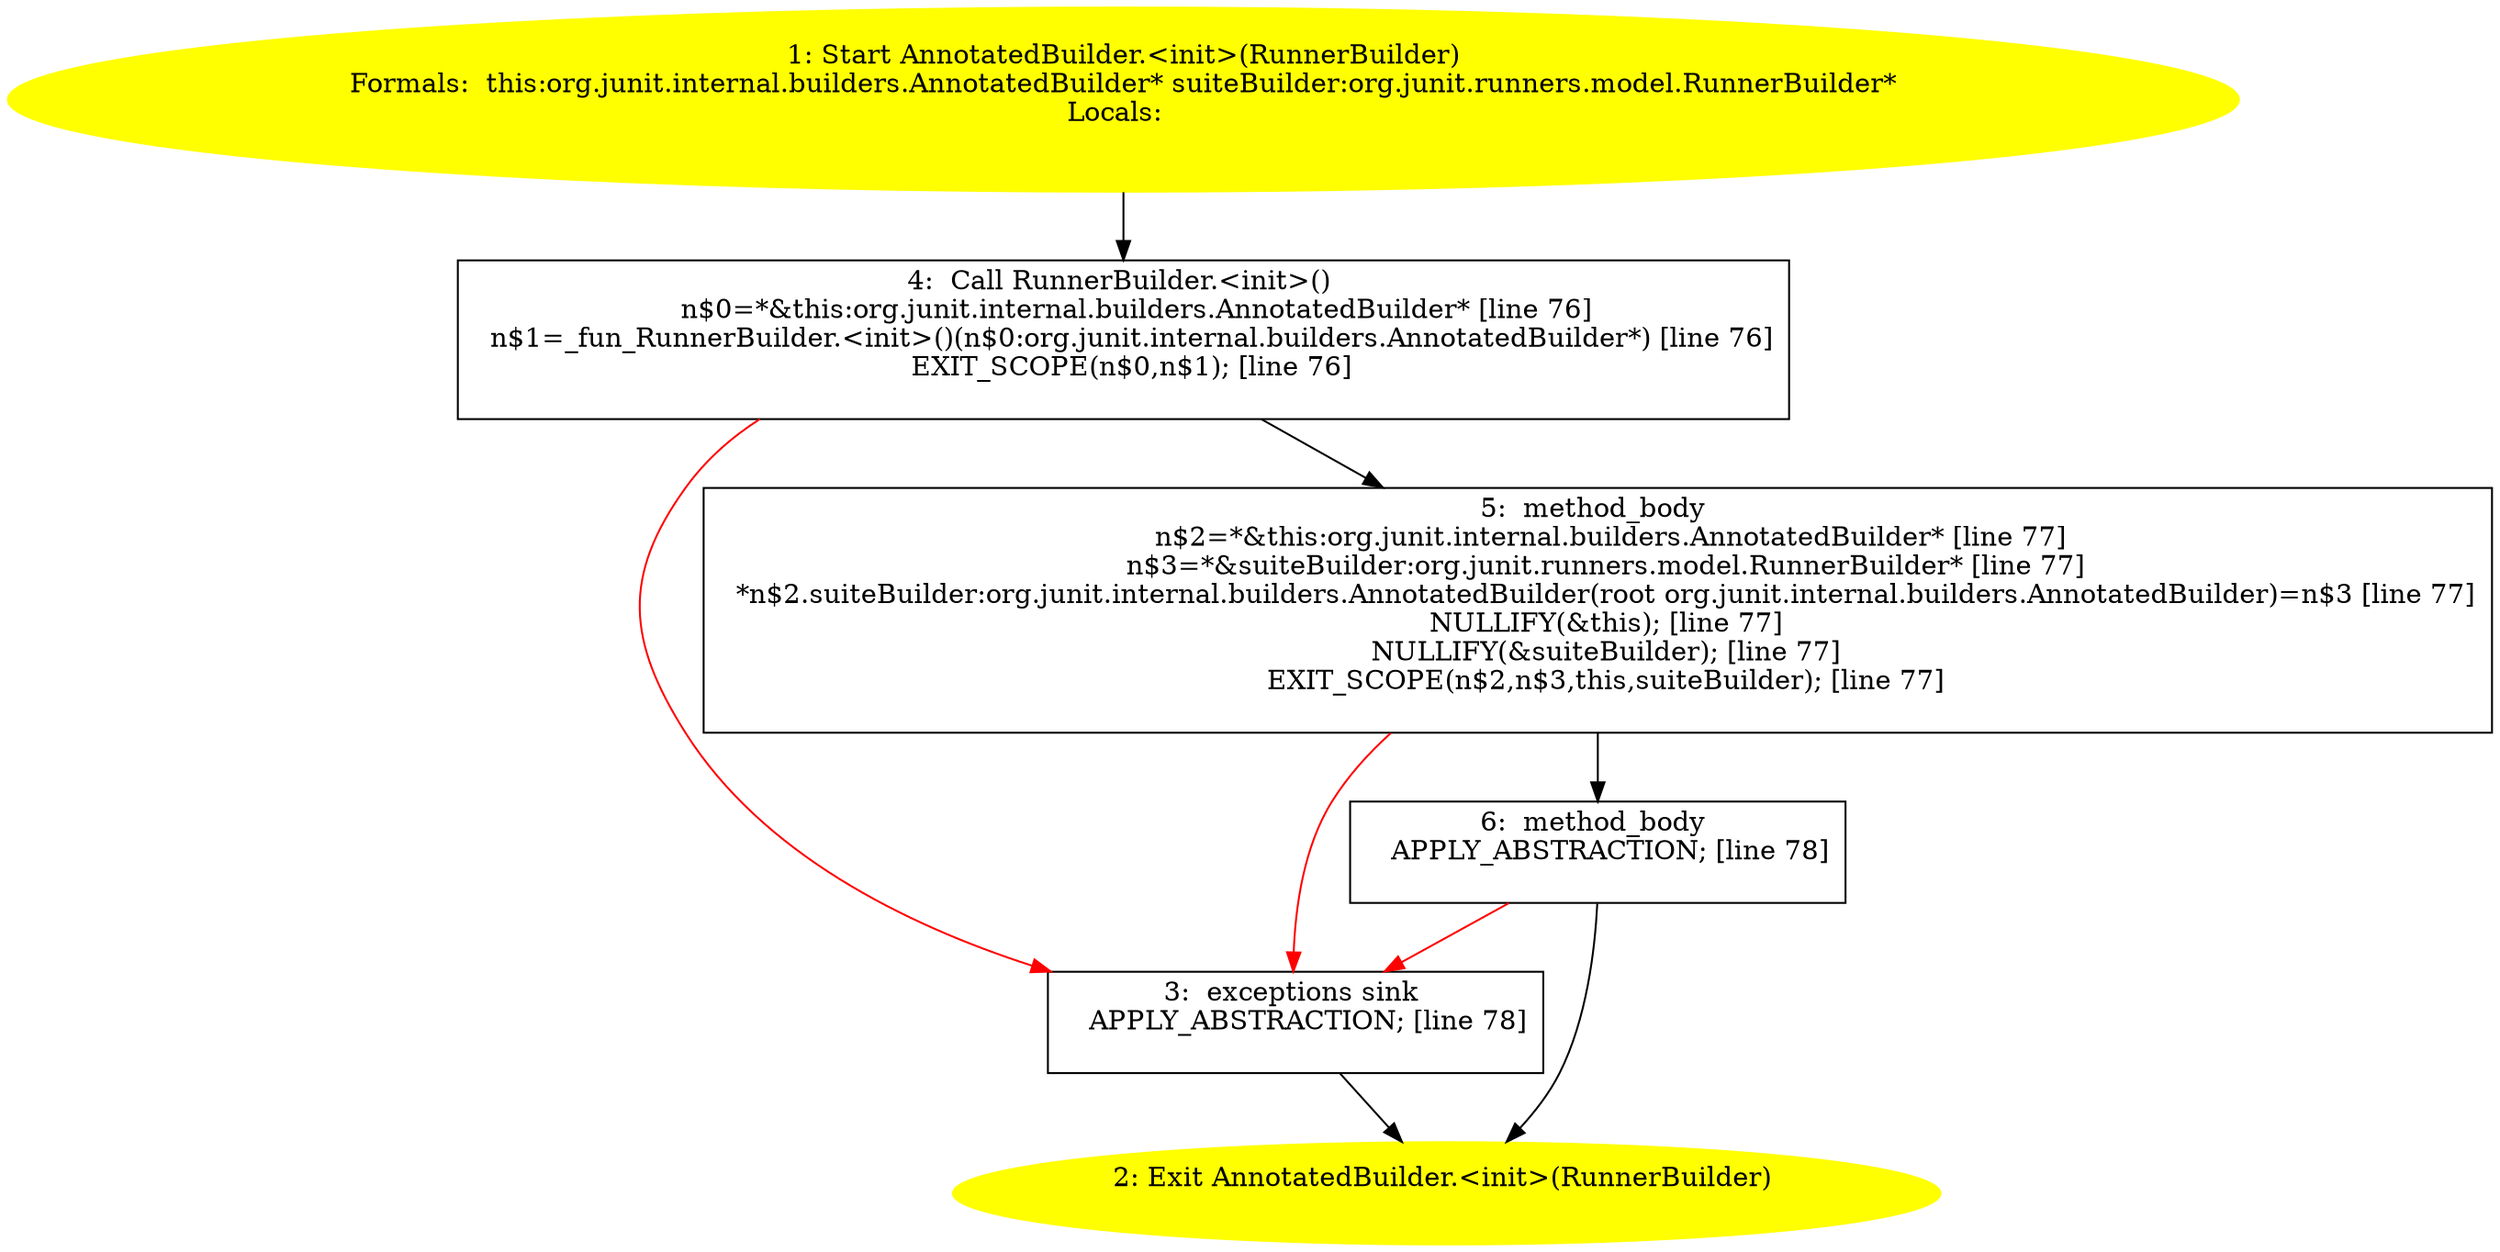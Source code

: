 /* @generated */
digraph cfg {
"org.junit.internal.builders.AnnotatedBuilder.<init>(org.junit.runners.model.RunnerBuilder).7e39d1439162e51123927ba75d8a239b_1" [label="1: Start AnnotatedBuilder.<init>(RunnerBuilder)\nFormals:  this:org.junit.internal.builders.AnnotatedBuilder* suiteBuilder:org.junit.runners.model.RunnerBuilder*\nLocals:  \n  " color=yellow style=filled]
	

	 "org.junit.internal.builders.AnnotatedBuilder.<init>(org.junit.runners.model.RunnerBuilder).7e39d1439162e51123927ba75d8a239b_1" -> "org.junit.internal.builders.AnnotatedBuilder.<init>(org.junit.runners.model.RunnerBuilder).7e39d1439162e51123927ba75d8a239b_4" ;
"org.junit.internal.builders.AnnotatedBuilder.<init>(org.junit.runners.model.RunnerBuilder).7e39d1439162e51123927ba75d8a239b_2" [label="2: Exit AnnotatedBuilder.<init>(RunnerBuilder) \n  " color=yellow style=filled]
	

"org.junit.internal.builders.AnnotatedBuilder.<init>(org.junit.runners.model.RunnerBuilder).7e39d1439162e51123927ba75d8a239b_3" [label="3:  exceptions sink \n   APPLY_ABSTRACTION; [line 78]\n " shape="box"]
	

	 "org.junit.internal.builders.AnnotatedBuilder.<init>(org.junit.runners.model.RunnerBuilder).7e39d1439162e51123927ba75d8a239b_3" -> "org.junit.internal.builders.AnnotatedBuilder.<init>(org.junit.runners.model.RunnerBuilder).7e39d1439162e51123927ba75d8a239b_2" ;
"org.junit.internal.builders.AnnotatedBuilder.<init>(org.junit.runners.model.RunnerBuilder).7e39d1439162e51123927ba75d8a239b_4" [label="4:  Call RunnerBuilder.<init>() \n   n$0=*&this:org.junit.internal.builders.AnnotatedBuilder* [line 76]\n  n$1=_fun_RunnerBuilder.<init>()(n$0:org.junit.internal.builders.AnnotatedBuilder*) [line 76]\n  EXIT_SCOPE(n$0,n$1); [line 76]\n " shape="box"]
	

	 "org.junit.internal.builders.AnnotatedBuilder.<init>(org.junit.runners.model.RunnerBuilder).7e39d1439162e51123927ba75d8a239b_4" -> "org.junit.internal.builders.AnnotatedBuilder.<init>(org.junit.runners.model.RunnerBuilder).7e39d1439162e51123927ba75d8a239b_5" ;
	 "org.junit.internal.builders.AnnotatedBuilder.<init>(org.junit.runners.model.RunnerBuilder).7e39d1439162e51123927ba75d8a239b_4" -> "org.junit.internal.builders.AnnotatedBuilder.<init>(org.junit.runners.model.RunnerBuilder).7e39d1439162e51123927ba75d8a239b_3" [color="red" ];
"org.junit.internal.builders.AnnotatedBuilder.<init>(org.junit.runners.model.RunnerBuilder).7e39d1439162e51123927ba75d8a239b_5" [label="5:  method_body \n   n$2=*&this:org.junit.internal.builders.AnnotatedBuilder* [line 77]\n  n$3=*&suiteBuilder:org.junit.runners.model.RunnerBuilder* [line 77]\n  *n$2.suiteBuilder:org.junit.internal.builders.AnnotatedBuilder(root org.junit.internal.builders.AnnotatedBuilder)=n$3 [line 77]\n  NULLIFY(&this); [line 77]\n  NULLIFY(&suiteBuilder); [line 77]\n  EXIT_SCOPE(n$2,n$3,this,suiteBuilder); [line 77]\n " shape="box"]
	

	 "org.junit.internal.builders.AnnotatedBuilder.<init>(org.junit.runners.model.RunnerBuilder).7e39d1439162e51123927ba75d8a239b_5" -> "org.junit.internal.builders.AnnotatedBuilder.<init>(org.junit.runners.model.RunnerBuilder).7e39d1439162e51123927ba75d8a239b_6" ;
	 "org.junit.internal.builders.AnnotatedBuilder.<init>(org.junit.runners.model.RunnerBuilder).7e39d1439162e51123927ba75d8a239b_5" -> "org.junit.internal.builders.AnnotatedBuilder.<init>(org.junit.runners.model.RunnerBuilder).7e39d1439162e51123927ba75d8a239b_3" [color="red" ];
"org.junit.internal.builders.AnnotatedBuilder.<init>(org.junit.runners.model.RunnerBuilder).7e39d1439162e51123927ba75d8a239b_6" [label="6:  method_body \n   APPLY_ABSTRACTION; [line 78]\n " shape="box"]
	

	 "org.junit.internal.builders.AnnotatedBuilder.<init>(org.junit.runners.model.RunnerBuilder).7e39d1439162e51123927ba75d8a239b_6" -> "org.junit.internal.builders.AnnotatedBuilder.<init>(org.junit.runners.model.RunnerBuilder).7e39d1439162e51123927ba75d8a239b_2" ;
	 "org.junit.internal.builders.AnnotatedBuilder.<init>(org.junit.runners.model.RunnerBuilder).7e39d1439162e51123927ba75d8a239b_6" -> "org.junit.internal.builders.AnnotatedBuilder.<init>(org.junit.runners.model.RunnerBuilder).7e39d1439162e51123927ba75d8a239b_3" [color="red" ];
}
